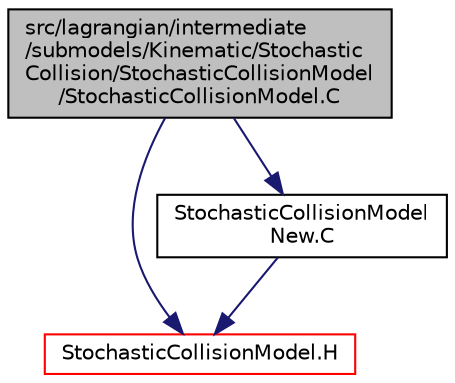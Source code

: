 digraph "src/lagrangian/intermediate/submodels/Kinematic/StochasticCollision/StochasticCollisionModel/StochasticCollisionModel.C"
{
  bgcolor="transparent";
  edge [fontname="Helvetica",fontsize="10",labelfontname="Helvetica",labelfontsize="10"];
  node [fontname="Helvetica",fontsize="10",shape=record];
  Node1 [label="src/lagrangian/intermediate\l/submodels/Kinematic/Stochastic\lCollision/StochasticCollisionModel\l/StochasticCollisionModel.C",height=0.2,width=0.4,color="black", fillcolor="grey75", style="filled", fontcolor="black"];
  Node1 -> Node2 [color="midnightblue",fontsize="10",style="solid",fontname="Helvetica"];
  Node2 [label="StochasticCollisionModel.H",height=0.2,width=0.4,color="red",URL="$a06860.html"];
  Node1 -> Node3 [color="midnightblue",fontsize="10",style="solid",fontname="Helvetica"];
  Node3 [label="StochasticCollisionModel\lNew.C",height=0.2,width=0.4,color="black",URL="$a06861.html"];
  Node3 -> Node2 [color="midnightblue",fontsize="10",style="solid",fontname="Helvetica"];
}
